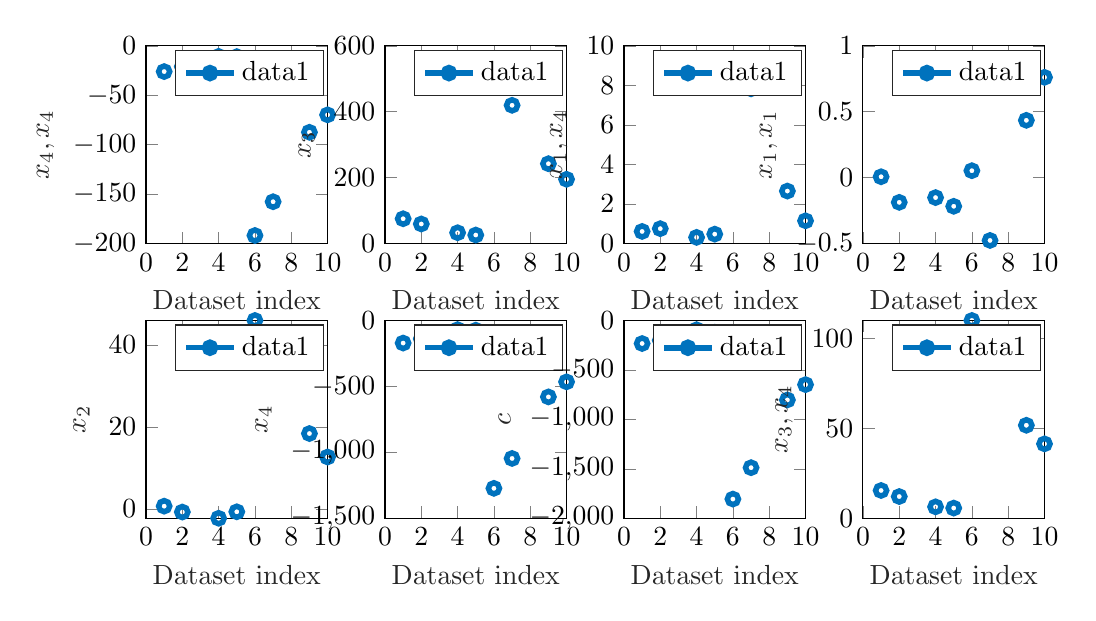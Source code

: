 % This file was created by matlab2tikz.
%
\definecolor{mycolor1}{rgb}{0.0,0.447,0.741}%
%
\begin{tikzpicture}

\begin{axis}[%
width=2.306cm,
height=2.512cm,
at={(0cm,3.488cm)},
scale only axis,
xmin=0,
xmax=10,
xlabel style={font=\color{white!15!black}},
xlabel={Dataset index},
ymin=-200,
ymax=0,
ylabel style={font=\color{white!15!black}},
ylabel={$x_4,x_4$},
axis background/.style={fill=white},
legend style={legend cell align=left, align=left, draw=white!15!black}
]
\addplot [color=mycolor1, line width=2.0pt, draw=none, mark=o, mark options={solid, mycolor1}]
  table[row sep=crcr]{%
1	-26.035\\
2	-20.988\\
4	-10.692\\
5	-10.957\\
6	-191.78\\
7	-157.644\\
9	-87.42\\
10	-69.801\\
};
\addlegendentry{data1}

\end{axis}

\begin{axis}[%
width=2.306cm,
height=2.512cm,
at={(3.035cm,3.488cm)},
scale only axis,
xmin=0,
xmax=10,
xlabel style={font=\color{white!15!black}},
xlabel={Dataset index},
ymin=0,
ymax=600,
ylabel style={font=\color{white!15!black}},
ylabel={$x_3$},
axis background/.style={fill=white},
legend style={legend cell align=left, align=left, draw=white!15!black}
]
\addplot [color=mycolor1, line width=2.0pt, draw=none, mark=o, mark options={solid, mycolor1}]
  table[row sep=crcr]{%
1	75.425\\
2	59.578\\
4	33.0\\
5	26.057\\
6	508.937\\
7	419.535\\
9	242.354\\
10	195.152\\
};
\addlegendentry{data1}

\end{axis}

\begin{axis}[%
width=2.306cm,
height=2.512cm,
at={(6.07cm,3.488cm)},
scale only axis,
xmin=0,
xmax=10,
xlabel style={font=\color{white!15!black}},
xlabel={Dataset index},
ymin=0,
ymax=10,
ylabel style={font=\color{white!15!black}},
ylabel={$x_1,x_4$},
axis background/.style={fill=white},
legend style={legend cell align=left, align=left, draw=white!15!black}
]
\addplot [color=mycolor1, line width=2.0pt, draw=none, mark=o, mark options={solid, mycolor1}]
  table[row sep=crcr]{%
1	0.616\\
2	0.756\\
4	0.315\\
5	0.479\\
6	8.549\\
7	7.827\\
9	2.657\\
10	1.153\\
};
\addlegendentry{data1}

\end{axis}

\begin{axis}[%
width=2.306cm,
height=2.512cm,
at={(9.105cm,3.488cm)},
scale only axis,
xmin=0,
xmax=10,
xlabel style={font=\color{white!15!black}},
xlabel={Dataset index},
ymin=-0.5,
ymax=1,
ylabel style={font=\color{white!15!black}},
ylabel={$x_1,x_1$},
axis background/.style={fill=white},
legend style={legend cell align=left, align=left, draw=white!15!black}
]
\addplot [color=mycolor1, line width=2.0pt, draw=none, mark=o, mark options={solid, mycolor1}]
  table[row sep=crcr]{%
1	0.007\\
2	-0.187\\
4	-0.151\\
5	-0.217\\
6	0.053\\
7	-0.476\\
9	0.435\\
10	0.761\\
};
\addlegendentry{data1}

\end{axis}

\begin{axis}[%
width=2.306cm,
height=2.512cm,
at={(0cm,0cm)},
scale only axis,
xmin=0,
xmax=10,
xlabel style={font=\color{white!15!black}},
xlabel={Dataset index},
ymin=-2.24,
ymax=45.942,
ylabel style={font=\color{white!15!black}},
ylabel={$x_2$},
axis background/.style={fill=white},
legend style={legend cell align=left, align=left, draw=white!15!black}
]
\addplot [color=mycolor1, line width=2.0pt, draw=none, mark=o, mark options={solid, mycolor1}]
  table[row sep=crcr]{%
1	0.707\\
2	-0.725\\
4	-2.24\\
5	-0.664\\
6	45.942\\
7	36.573\\
9	18.396\\
10	12.678\\
};
\addlegendentry{data1}

\end{axis}

\begin{axis}[%
width=2.306cm,
height=2.512cm,
at={(3.035cm,0cm)},
scale only axis,
xmin=0,
xmax=10,
xlabel style={font=\color{white!15!black}},
xlabel={Dataset index},
ymin=-1500,
ymax=0,
ylabel style={font=\color{white!15!black}},
ylabel={$x_4$},
axis background/.style={fill=white},
legend style={legend cell align=left, align=left, draw=white!15!black}
]
\addplot [color=mycolor1, line width=2.0pt, draw=none, mark=o, mark options={solid, mycolor1}]
  table[row sep=crcr]{%
1	-171.245\\
2	-139.217\\
4	-69.605\\
5	-73.687\\
6	-1273.02\\
7	-1046.381\\
9	-579.722\\
10	-465.591\\
};
\addlegendentry{data1}

\end{axis}

\begin{axis}[%
width=2.306cm,
height=2.512cm,
at={(6.07cm,0cm)},
scale only axis,
xmin=0,
xmax=10,
xlabel style={font=\color{white!15!black}},
xlabel={Dataset index},
ymin=-2000,
ymax=0,
ylabel style={font=\color{white!15!black}},
ylabel={$c$},
axis background/.style={fill=white},
legend style={legend cell align=left, align=left, draw=white!15!black}
]
\addplot [color=mycolor1, line width=2.0pt, draw=none, mark=o, mark options={solid, mycolor1}]
  table[row sep=crcr]{%
1	-233.158\\
2	-200.831\\
4	-93.739\\
5	-119.696\\
6	-1805.897\\
7	-1488.551\\
9	-803.703\\
10	-648.797\\
};
\addlegendentry{data1}

\end{axis}

\begin{axis}[%
width=2.306cm,
height=2.512cm,
at={(9.105cm,0cm)},
scale only axis,
xmin=0,
xmax=10,
xlabel style={font=\color{white!15!black}},
xlabel={Dataset index},
ymin=0,
ymax=110.131,
ylabel style={font=\color{white!15!black}},
ylabel={$x_3,x_4$},
axis background/.style={fill=white},
legend style={legend cell align=left, align=left, draw=white!15!black}
]
\addplot [color=mycolor1, line width=2.0pt, draw=none, mark=o, mark options={solid, mycolor1}]
  table[row sep=crcr]{%
1	15.468\\
2	12.098\\
4	6.36\\
5	5.676\\
6	110.131\\
7	90.427\\
9	51.772\\
10	41.426\\
};
\addlegendentry{data1}

\end{axis}
\end{tikzpicture}%